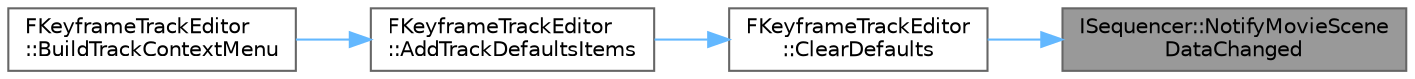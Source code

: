 digraph "ISequencer::NotifyMovieSceneDataChanged"
{
 // INTERACTIVE_SVG=YES
 // LATEX_PDF_SIZE
  bgcolor="transparent";
  edge [fontname=Helvetica,fontsize=10,labelfontname=Helvetica,labelfontsize=10];
  node [fontname=Helvetica,fontsize=10,shape=box,height=0.2,width=0.4];
  rankdir="RL";
  Node1 [id="Node000001",label="ISequencer::NotifyMovieScene\lDataChanged",height=0.2,width=0.4,color="gray40", fillcolor="grey60", style="filled", fontcolor="black",tooltip=" "];
  Node1 -> Node2 [id="edge1_Node000001_Node000002",dir="back",color="steelblue1",style="solid",tooltip=" "];
  Node2 [id="Node000002",label="FKeyframeTrackEditor\l::ClearDefaults",height=0.2,width=0.4,color="grey40", fillcolor="white", style="filled",URL="$dd/d48/classFKeyframeTrackEditor.html#a5f8e496da3d9ecd2f5df9c26b4b17745",tooltip=" "];
  Node2 -> Node3 [id="edge2_Node000002_Node000003",dir="back",color="steelblue1",style="solid",tooltip=" "];
  Node3 [id="Node000003",label="FKeyframeTrackEditor\l::AddTrackDefaultsItems",height=0.2,width=0.4,color="grey40", fillcolor="white", style="filled",URL="$dd/d48/classFKeyframeTrackEditor.html#a165ec49b5ac4ecb3bb4eab67e98e26aa",tooltip=" "];
  Node3 -> Node4 [id="edge3_Node000003_Node000004",dir="back",color="steelblue1",style="solid",tooltip=" "];
  Node4 [id="Node000004",label="FKeyframeTrackEditor\l::BuildTrackContextMenu",height=0.2,width=0.4,color="grey40", fillcolor="white", style="filled",URL="$dd/d48/classFKeyframeTrackEditor.html#aaa6d1b2acb35e27b333203c9a7beb545",tooltip="Builds the context menu for the track."];
}
